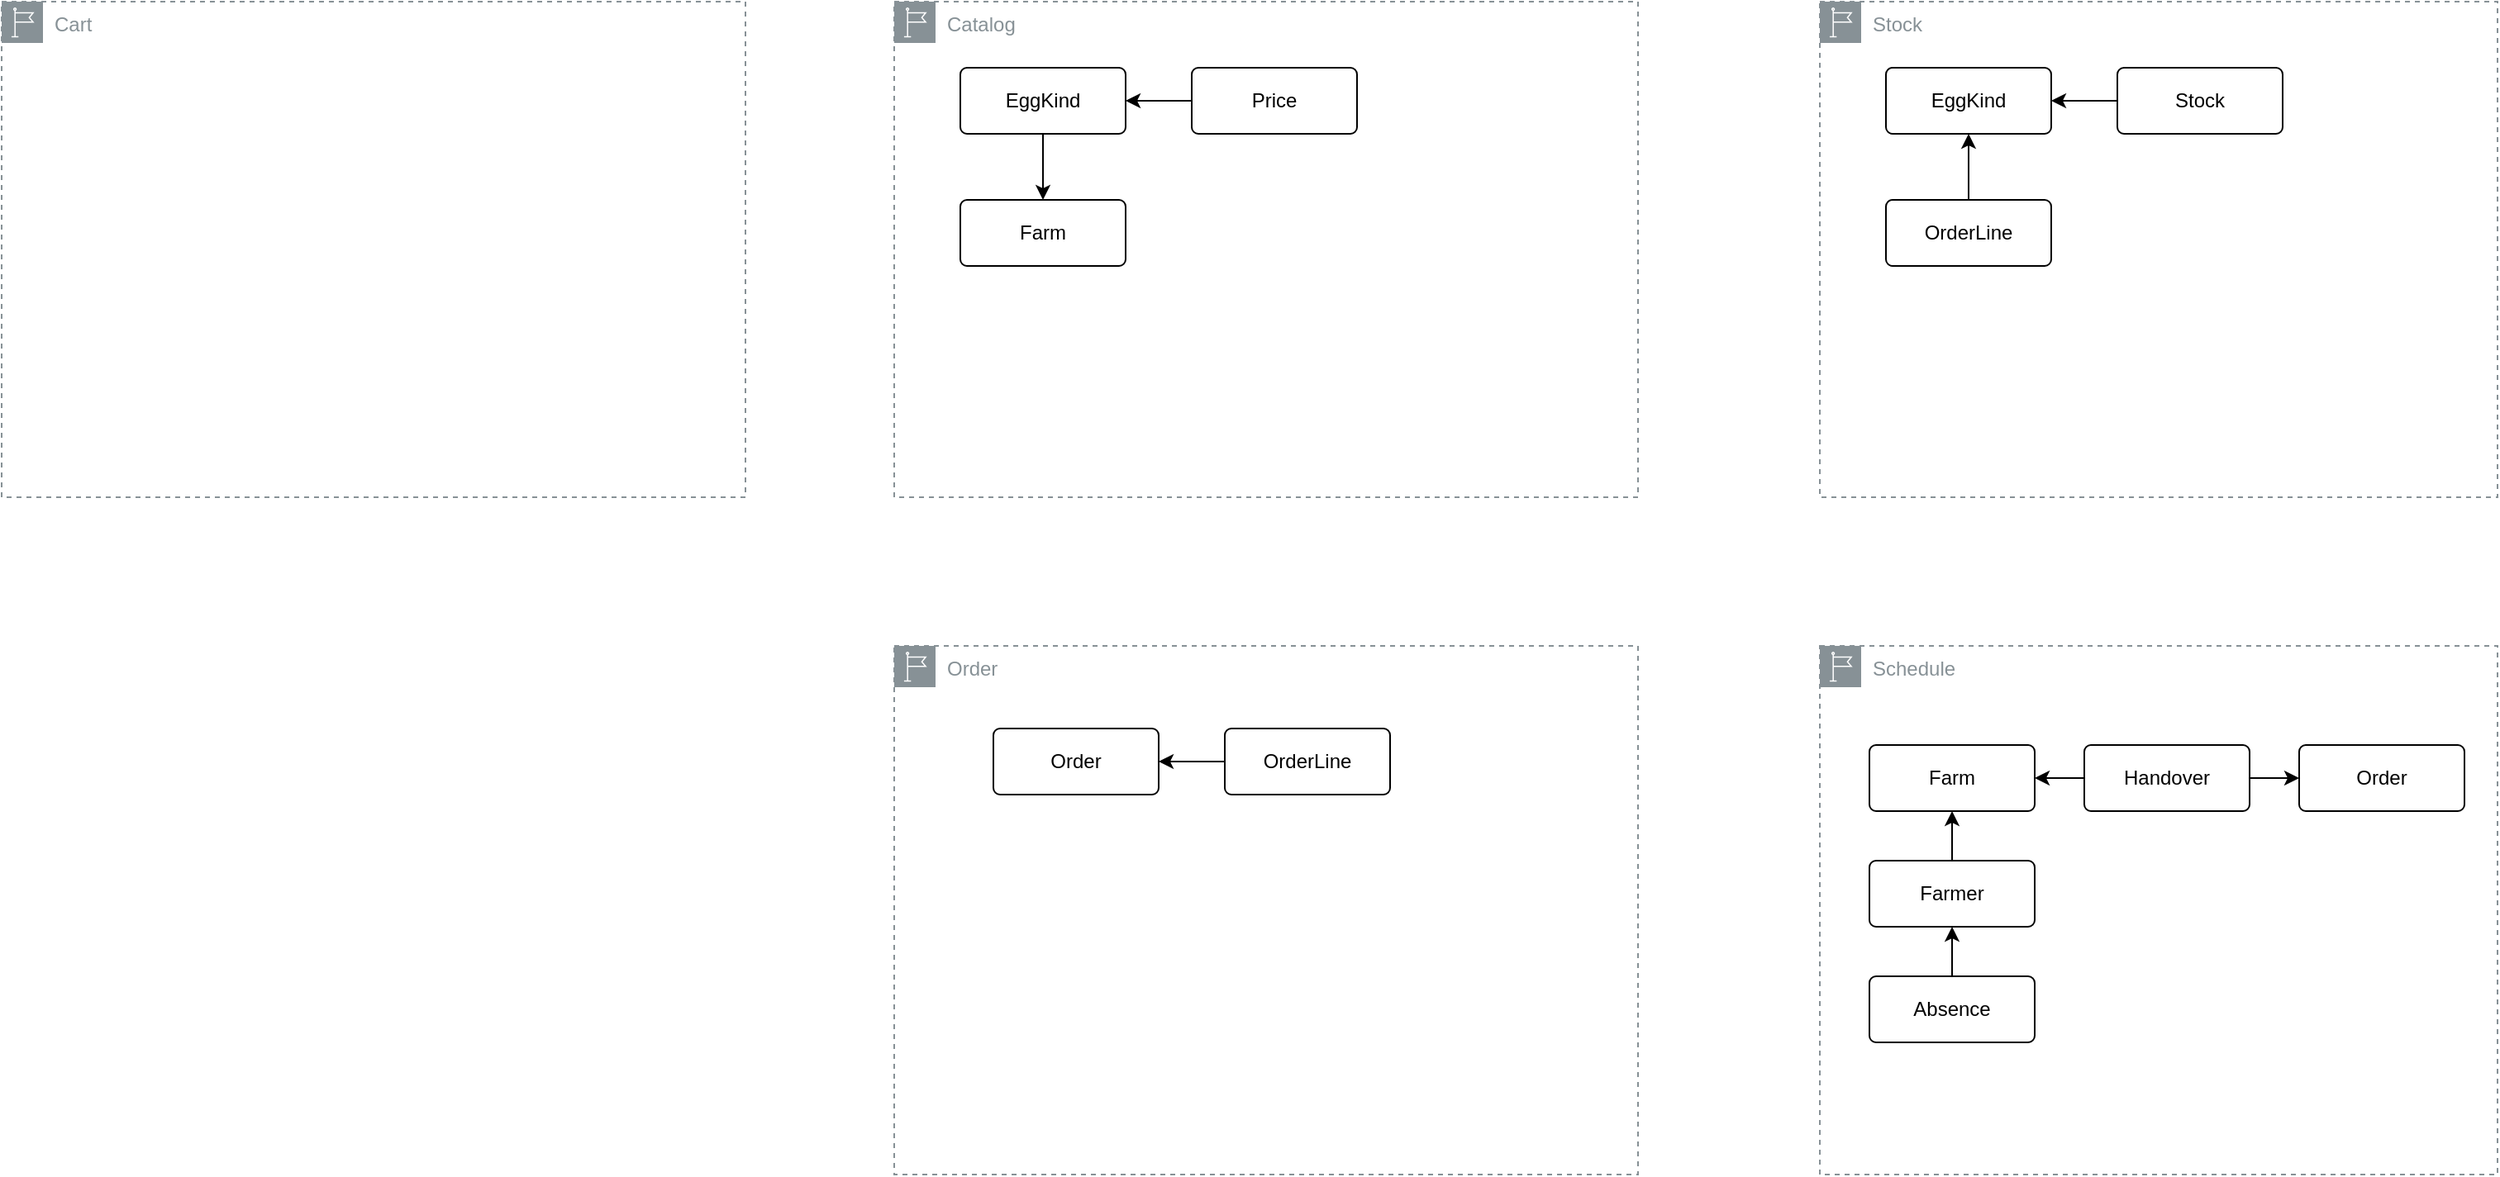 <mxfile>
    <diagram id="dcPi15IhfV_rxBAtwhYr" name="Page-1">
        <mxGraphModel dx="2083" dy="856" grid="1" gridSize="10" guides="1" tooltips="1" connect="1" arrows="1" fold="1" page="1" pageScale="1" pageWidth="850" pageHeight="1100" math="0" shadow="0">
            <root>
                <mxCell id="0"/>
                <mxCell id="1" parent="0"/>
                <mxCell id="2" value="Catalog" style="sketch=0;outlineConnect=0;gradientColor=none;html=1;whiteSpace=wrap;fontSize=12;fontStyle=0;shape=mxgraph.aws4.group;grIcon=mxgraph.aws4.group_region;strokeColor=#879196;fillColor=none;verticalAlign=top;align=left;spacingLeft=30;fontColor=#879196;dashed=1;" parent="1" vertex="1">
                    <mxGeometry x="40" y="40" width="450" height="300" as="geometry"/>
                </mxCell>
                <mxCell id="3" value="Stock" style="sketch=0;outlineConnect=0;gradientColor=none;html=1;whiteSpace=wrap;fontSize=12;fontStyle=0;shape=mxgraph.aws4.group;grIcon=mxgraph.aws4.group_region;strokeColor=#879196;fillColor=none;verticalAlign=top;align=left;spacingLeft=30;fontColor=#879196;dashed=1;" parent="1" vertex="1">
                    <mxGeometry x="600" y="40" width="410" height="300" as="geometry"/>
                </mxCell>
                <mxCell id="4" value="Order" style="sketch=0;outlineConnect=0;gradientColor=none;html=1;whiteSpace=wrap;fontSize=12;fontStyle=0;shape=mxgraph.aws4.group;grIcon=mxgraph.aws4.group_region;strokeColor=#879196;fillColor=none;verticalAlign=top;align=left;spacingLeft=30;fontColor=#879196;dashed=1;" parent="1" vertex="1">
                    <mxGeometry x="40" y="430" width="450" height="320" as="geometry"/>
                </mxCell>
                <mxCell id="6" value="Schedule" style="sketch=0;outlineConnect=0;gradientColor=none;html=1;whiteSpace=wrap;fontSize=12;fontStyle=0;shape=mxgraph.aws4.group;grIcon=mxgraph.aws4.group_region;strokeColor=#879196;fillColor=none;verticalAlign=top;align=left;spacingLeft=30;fontColor=#879196;dashed=1;" parent="1" vertex="1">
                    <mxGeometry x="600" y="430" width="410" height="320" as="geometry"/>
                </mxCell>
                <mxCell id="36" value="" style="edgeStyle=none;html=1;" edge="1" parent="1" source="7" target="35">
                    <mxGeometry relative="1" as="geometry"/>
                </mxCell>
                <mxCell id="7" value="EggKind" style="rounded=1;arcSize=10;whiteSpace=wrap;html=1;align=center;" parent="1" vertex="1">
                    <mxGeometry x="80" y="80" width="100" height="40" as="geometry"/>
                </mxCell>
                <mxCell id="11" value="" style="edgeStyle=none;html=1;" parent="1" source="10" target="7" edge="1">
                    <mxGeometry relative="1" as="geometry"/>
                </mxCell>
                <mxCell id="10" value="Price" style="rounded=1;arcSize=10;whiteSpace=wrap;html=1;align=center;" parent="1" vertex="1">
                    <mxGeometry x="220" y="80" width="100" height="40" as="geometry"/>
                </mxCell>
                <mxCell id="15" value="" style="edgeStyle=none;html=1;" parent="1" source="12" target="14" edge="1">
                    <mxGeometry relative="1" as="geometry"/>
                </mxCell>
                <mxCell id="12" value="OrderLine" style="rounded=1;arcSize=10;whiteSpace=wrap;html=1;align=center;" parent="1" vertex="1">
                    <mxGeometry x="240" y="480" width="100" height="40" as="geometry"/>
                </mxCell>
                <mxCell id="14" value="Order" style="rounded=1;arcSize=10;whiteSpace=wrap;html=1;align=center;" parent="1" vertex="1">
                    <mxGeometry x="100" y="480" width="100" height="40" as="geometry"/>
                </mxCell>
                <mxCell id="24" value="" style="edgeStyle=none;html=1;" parent="1" source="18" target="19" edge="1">
                    <mxGeometry relative="1" as="geometry"/>
                </mxCell>
                <mxCell id="33" value="" style="edgeStyle=none;html=1;" parent="1" source="18" target="31" edge="1">
                    <mxGeometry relative="1" as="geometry"/>
                </mxCell>
                <mxCell id="18" value="Handover" style="rounded=1;arcSize=10;whiteSpace=wrap;html=1;align=center;" parent="1" vertex="1">
                    <mxGeometry x="760" y="490" width="100" height="40" as="geometry"/>
                </mxCell>
                <mxCell id="19" value="Order" style="rounded=1;arcSize=10;whiteSpace=wrap;html=1;align=center;" parent="1" vertex="1">
                    <mxGeometry x="890" y="490" width="100" height="40" as="geometry"/>
                </mxCell>
                <mxCell id="32" value="" style="edgeStyle=none;html=1;" parent="1" source="20" target="31" edge="1">
                    <mxGeometry relative="1" as="geometry"/>
                </mxCell>
                <mxCell id="20" value="Farmer" style="rounded=1;arcSize=10;whiteSpace=wrap;html=1;align=center;" parent="1" vertex="1">
                    <mxGeometry x="630" y="560" width="100" height="40" as="geometry"/>
                </mxCell>
                <mxCell id="25" value="" style="edgeStyle=none;html=1;" parent="1" source="22" target="20" edge="1">
                    <mxGeometry relative="1" as="geometry"/>
                </mxCell>
                <mxCell id="22" value="Absence" style="rounded=1;arcSize=10;whiteSpace=wrap;html=1;align=center;" parent="1" vertex="1">
                    <mxGeometry x="630" y="630" width="100" height="40" as="geometry"/>
                </mxCell>
                <mxCell id="26" value="EggKind" style="rounded=1;arcSize=10;whiteSpace=wrap;html=1;align=center;" parent="1" vertex="1">
                    <mxGeometry x="640" y="80" width="100" height="40" as="geometry"/>
                </mxCell>
                <mxCell id="28" value="" style="edgeStyle=none;html=1;" parent="1" source="27" target="26" edge="1">
                    <mxGeometry relative="1" as="geometry"/>
                </mxCell>
                <mxCell id="27" value="Stock" style="rounded=1;arcSize=10;whiteSpace=wrap;html=1;align=center;" parent="1" vertex="1">
                    <mxGeometry x="780" y="80" width="100" height="40" as="geometry"/>
                </mxCell>
                <mxCell id="30" value="" style="edgeStyle=none;html=1;" parent="1" source="29" target="26" edge="1">
                    <mxGeometry relative="1" as="geometry"/>
                </mxCell>
                <mxCell id="29" value="OrderLine" style="rounded=1;arcSize=10;whiteSpace=wrap;html=1;align=center;" parent="1" vertex="1">
                    <mxGeometry x="640" y="160" width="100" height="40" as="geometry"/>
                </mxCell>
                <mxCell id="31" value="Farm" style="rounded=1;arcSize=10;whiteSpace=wrap;html=1;align=center;" parent="1" vertex="1">
                    <mxGeometry x="630" y="490" width="100" height="40" as="geometry"/>
                </mxCell>
                <mxCell id="34" value="Cart" style="sketch=0;outlineConnect=0;gradientColor=none;html=1;whiteSpace=wrap;fontSize=12;fontStyle=0;shape=mxgraph.aws4.group;grIcon=mxgraph.aws4.group_region;strokeColor=#879196;fillColor=none;verticalAlign=top;align=left;spacingLeft=30;fontColor=#879196;dashed=1;" parent="1" vertex="1">
                    <mxGeometry x="-500" y="40" width="450" height="300" as="geometry"/>
                </mxCell>
                <mxCell id="35" value="Farm" style="rounded=1;arcSize=10;whiteSpace=wrap;html=1;align=center;" vertex="1" parent="1">
                    <mxGeometry x="80" y="160" width="100" height="40" as="geometry"/>
                </mxCell>
            </root>
        </mxGraphModel>
    </diagram>
</mxfile>